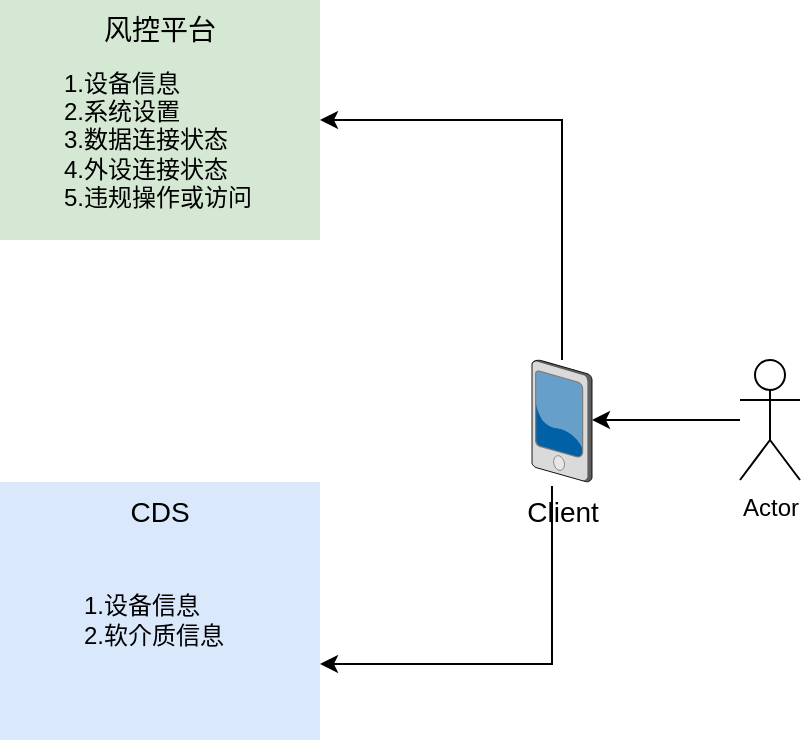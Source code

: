 <mxfile version="14.6.13" type="github">
  <diagram name="Page-1" id="e3a06f82-3646-2815-327d-82caf3d4e204">
    <mxGraphModel dx="1113" dy="641" grid="1" gridSize="10" guides="1" tooltips="1" connect="1" arrows="1" fold="1" page="1" pageScale="1.5" pageWidth="1169" pageHeight="826" background="none" math="0" shadow="0">
      <root>
        <mxCell id="0" style=";html=1;" />
        <mxCell id="1" style=";html=1;" parent="0" />
        <mxCell id="6a7d8f32e03d9370-60" value="风控平台" style="whiteSpace=wrap;html=1;fillColor=#d5e8d4;fontSize=14;strokeColor=none;verticalAlign=top;" parent="1" vertex="1">
          <mxGeometry x="530" y="170" width="160" height="120" as="geometry" />
        </mxCell>
        <mxCell id="6a7d8f32e03d9370-58" value="CDS" style="whiteSpace=wrap;html=1;fillColor=#dae8fc;fontSize=14;strokeColor=none;verticalAlign=top;" parent="1" vertex="1">
          <mxGeometry x="530" y="411" width="160" height="129" as="geometry" />
        </mxCell>
        <mxCell id="ryoy5CccYLSPgOO6ROD8-4" style="edgeStyle=orthogonalEdgeStyle;rounded=0;orthogonalLoop=1;jettySize=auto;html=1;exitX=0.333;exitY=1.033;exitDx=0;exitDy=0;exitPerimeter=0;" edge="1" parent="1" source="6a7d8f32e03d9370-6">
          <mxGeometry relative="1" as="geometry">
            <mxPoint x="690" y="502" as="targetPoint" />
            <Array as="points">
              <mxPoint x="806" y="502" />
            </Array>
          </mxGeometry>
        </mxCell>
        <mxCell id="ryoy5CccYLSPgOO6ROD8-5" style="edgeStyle=orthogonalEdgeStyle;rounded=0;orthogonalLoop=1;jettySize=auto;html=1;entryX=1;entryY=0.5;entryDx=0;entryDy=0;" edge="1" parent="1" source="6a7d8f32e03d9370-6" target="6a7d8f32e03d9370-60">
          <mxGeometry relative="1" as="geometry">
            <Array as="points">
              <mxPoint x="811" y="230" />
            </Array>
          </mxGeometry>
        </mxCell>
        <mxCell id="6a7d8f32e03d9370-6" value="Client" style="verticalLabelPosition=bottom;aspect=fixed;html=1;verticalAlign=top;strokeColor=none;shape=mxgraph.citrix.pda;fillColor=#66B2FF;gradientColor=#0066CC;fontSize=14;" parent="1" vertex="1">
          <mxGeometry x="796" y="350" width="30" height="61" as="geometry" />
        </mxCell>
        <mxCell id="ryoy5CccYLSPgOO6ROD8-2" style="edgeStyle=orthogonalEdgeStyle;rounded=0;orthogonalLoop=1;jettySize=auto;html=1;" edge="1" parent="1" source="ryoy5CccYLSPgOO6ROD8-1">
          <mxGeometry relative="1" as="geometry">
            <mxPoint x="826" y="380" as="targetPoint" />
          </mxGeometry>
        </mxCell>
        <mxCell id="ryoy5CccYLSPgOO6ROD8-1" value="Actor" style="shape=umlActor;verticalLabelPosition=bottom;verticalAlign=top;html=1;outlineConnect=0;" vertex="1" parent="1">
          <mxGeometry x="900" y="350" width="30" height="60" as="geometry" />
        </mxCell>
        <mxCell id="ryoy5CccYLSPgOO6ROD8-6" value="1.设备信息&lt;br&gt;2.系统设置&lt;br&gt;3.数据连接状态&lt;br&gt;4.外设连接状态&lt;br&gt;5.违规操作或访问" style="text;html=1;strokeColor=none;fillColor=none;align=left;verticalAlign=middle;whiteSpace=wrap;rounded=0;" vertex="1" parent="1">
          <mxGeometry x="560" y="230" width="100" height="20" as="geometry" />
        </mxCell>
        <mxCell id="ryoy5CccYLSPgOO6ROD8-7" value="1.设备信息&lt;br&gt;2.软介质信息" style="text;html=1;strokeColor=none;fillColor=none;align=left;verticalAlign=middle;whiteSpace=wrap;rounded=0;" vertex="1" parent="1">
          <mxGeometry x="570" y="470" width="80" height="20" as="geometry" />
        </mxCell>
      </root>
    </mxGraphModel>
  </diagram>
</mxfile>
